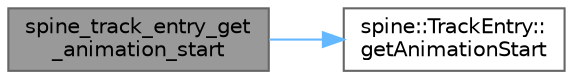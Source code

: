 digraph "spine_track_entry_get_animation_start"
{
 // LATEX_PDF_SIZE
  bgcolor="transparent";
  edge [fontname=Helvetica,fontsize=10,labelfontname=Helvetica,labelfontsize=10];
  node [fontname=Helvetica,fontsize=10,shape=box,height=0.2,width=0.4];
  rankdir="LR";
  Node1 [id="Node000001",label="spine_track_entry_get\l_animation_start",height=0.2,width=0.4,color="gray40", fillcolor="grey60", style="filled", fontcolor="black",tooltip=" "];
  Node1 -> Node2 [id="edge1_Node000001_Node000002",color="steelblue1",style="solid",tooltip=" "];
  Node2 [id="Node000002",label="spine::TrackEntry::\lgetAnimationStart",height=0.2,width=0.4,color="grey40", fillcolor="white", style="filled",URL="$classspine_1_1_track_entry.html#aa791a7eb2dc64a34eaec70de031429a5",tooltip=" "];
}
